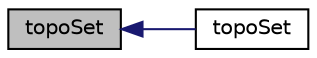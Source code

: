 digraph "topoSet"
{
  bgcolor="transparent";
  edge [fontname="Helvetica",fontsize="10",labelfontname="Helvetica",labelfontsize="10"];
  node [fontname="Helvetica",fontsize="10",shape=record];
  rankdir="LR";
  Node1 [label="topoSet",height=0.2,width=0.4,color="black", fillcolor="grey75", style="filled", fontcolor="black"];
  Node1 -> Node2 [dir="back",color="midnightblue",fontsize="10",style="solid",fontname="Helvetica"];
  Node2 [label="topoSet",height=0.2,width=0.4,color="black",URL="$a02712.html#a7f2725dedd181d160c28699ed51ac090",tooltip="Construct from IOobject as explicitly passed type. "];
}

